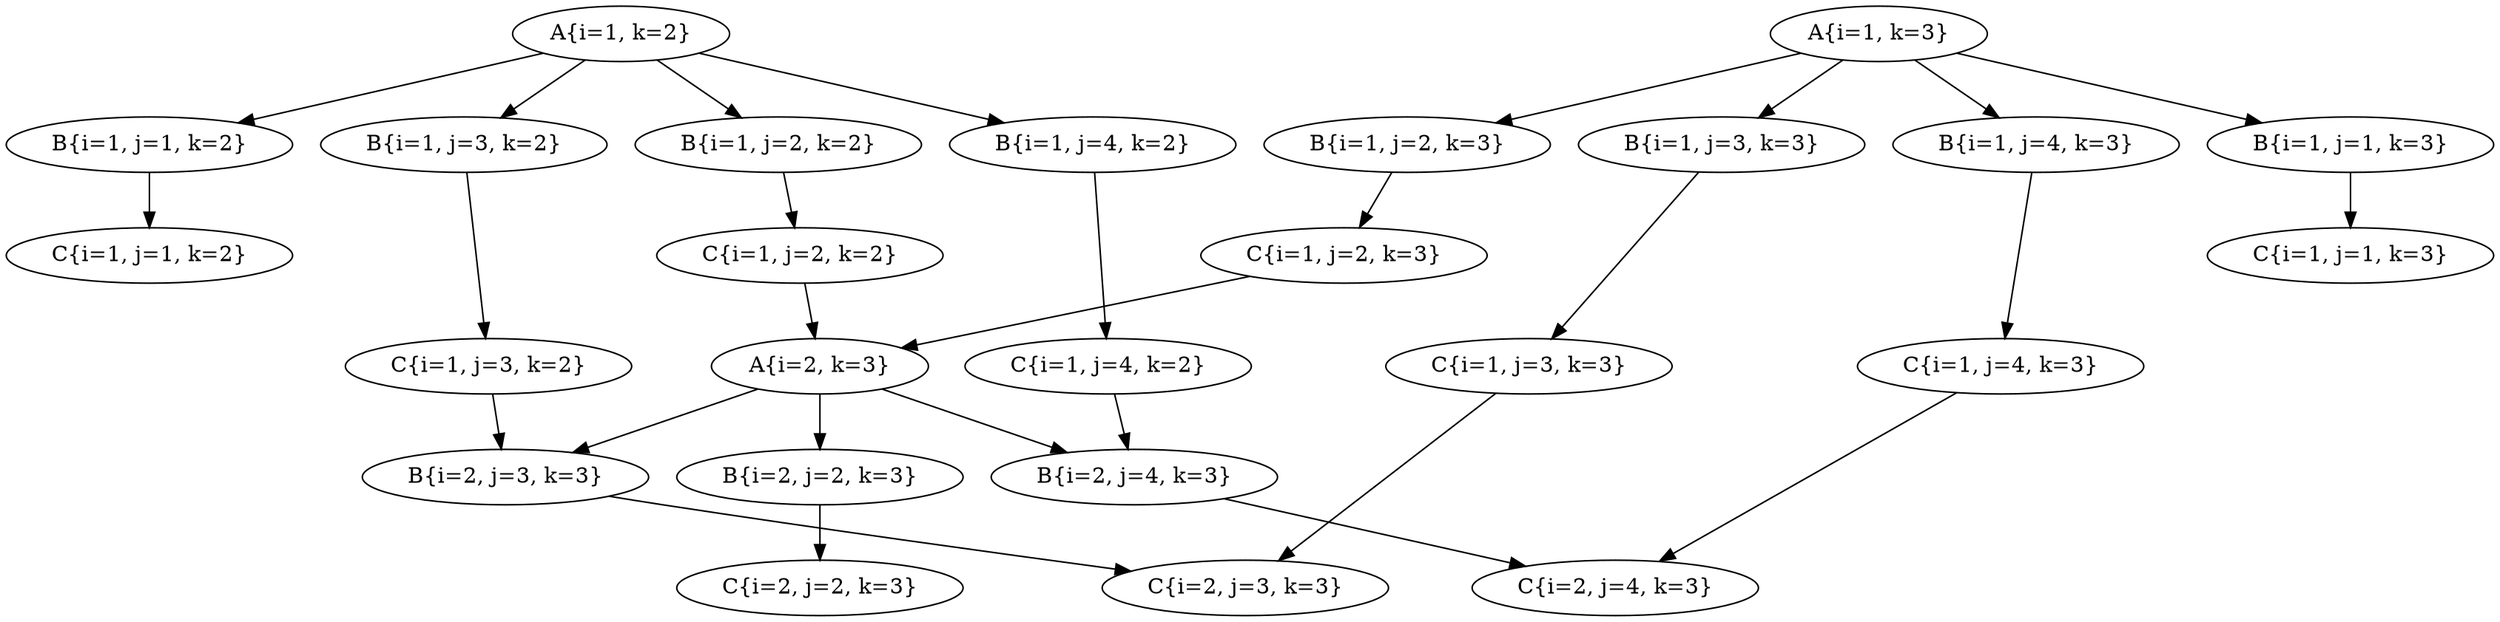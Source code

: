 digraph g{
0 -> 1
1 -> 2
0 -> 3
3 -> 4
0 -> 5
5 -> 6
0 -> 7
7 -> 8
9 -> 10
10 -> 11
9 -> 12
12 -> 13
9 -> 14
14 -> 15
9 -> 16
16 -> 17
18 -> 19
19 -> 20
18 -> 21
21 -> 22
18 -> 23
23 -> 24
4 -> 18
13 -> 18
6 -> 21
15 -> 22
8 -> 23
17 -> 24

0[label="A{i=1, k=2}"]
1[label="B{i=1, j=1, k=2}"]
2[label="C{i=1, j=1, k=2}"]
3[label="B{i=1, j=2, k=2}"]
4[label="C{i=1, j=2, k=2}"]
5[label="B{i=1, j=3, k=2}"]
6[label="C{i=1, j=3, k=2}"]
7[label="B{i=1, j=4, k=2}"]
8[label="C{i=1, j=4, k=2}"]
9[label="A{i=1, k=3}"]
10[label="B{i=1, j=1, k=3}"]
11[label="C{i=1, j=1, k=3}"]
12[label="B{i=1, j=2, k=3}"]
13[label="C{i=1, j=2, k=3}"]
14[label="B{i=1, j=3, k=3}"]
15[label="C{i=1, j=3, k=3}"]
16[label="B{i=1, j=4, k=3}"]
17[label="C{i=1, j=4, k=3}"]
18[label="A{i=2, k=3}"]
19[label="B{i=2, j=2, k=3}"]
20[label="C{i=2, j=2, k=3}"]
21[label="B{i=2, j=3, k=3}"]
22[label="C{i=2, j=3, k=3}"]
23[label="B{i=2, j=4, k=3}"]
24[label="C{i=2, j=4, k=3}"]

}